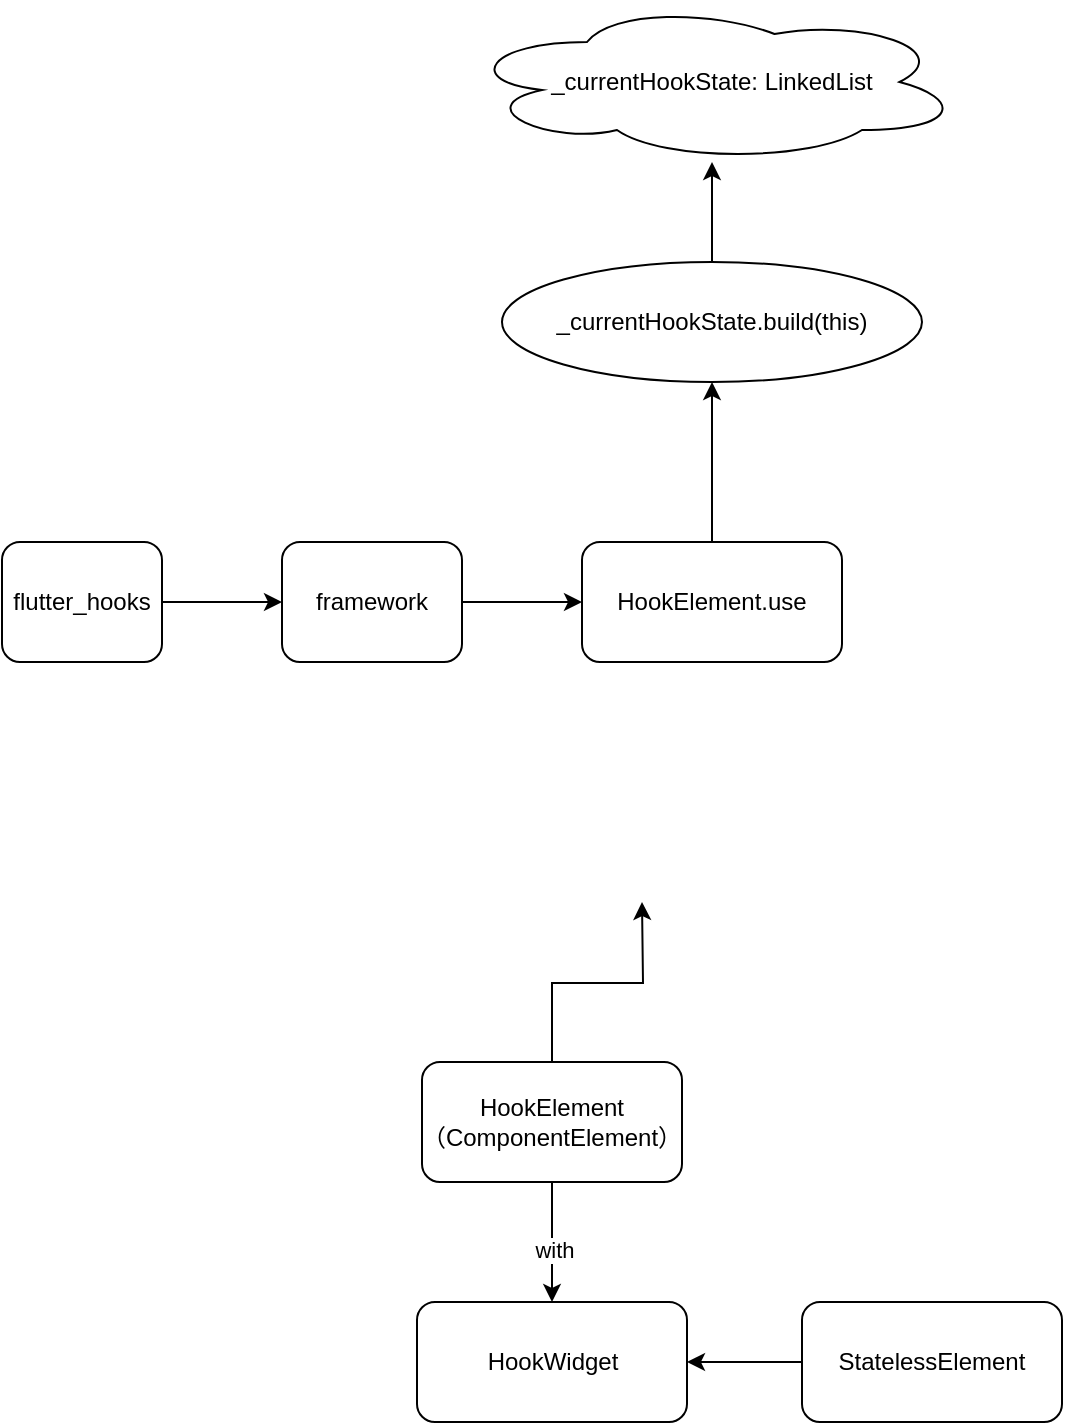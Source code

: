 <mxfile version="14.6.11" type="github">
  <diagram id="PyNVv3El9pIbQnTZSY3O" name="第 1 页">
    <mxGraphModel dx="558" dy="926" grid="1" gridSize="10" guides="1" tooltips="1" connect="1" arrows="1" fold="1" page="1" pageScale="1" pageWidth="2339" pageHeight="3300" math="0" shadow="0">
      <root>
        <mxCell id="0" />
        <mxCell id="1" parent="0" />
        <mxCell id="7RQGbrKIJPVQIsPcjZPS-3" value="" style="edgeStyle=orthogonalEdgeStyle;rounded=0;orthogonalLoop=1;jettySize=auto;html=1;" edge="1" parent="1" source="7RQGbrKIJPVQIsPcjZPS-1" target="7RQGbrKIJPVQIsPcjZPS-2">
          <mxGeometry relative="1" as="geometry" />
        </mxCell>
        <mxCell id="7RQGbrKIJPVQIsPcjZPS-1" value="flutter_hooks" style="rounded=1;whiteSpace=wrap;html=1;" vertex="1" parent="1">
          <mxGeometry x="190" y="1000" width="80" height="60" as="geometry" />
        </mxCell>
        <mxCell id="7RQGbrKIJPVQIsPcjZPS-5" value="" style="edgeStyle=orthogonalEdgeStyle;rounded=0;orthogonalLoop=1;jettySize=auto;html=1;" edge="1" parent="1" source="7RQGbrKIJPVQIsPcjZPS-2" target="7RQGbrKIJPVQIsPcjZPS-4">
          <mxGeometry relative="1" as="geometry" />
        </mxCell>
        <mxCell id="7RQGbrKIJPVQIsPcjZPS-2" value="framework" style="rounded=1;whiteSpace=wrap;html=1;" vertex="1" parent="1">
          <mxGeometry x="330" y="1000" width="90" height="60" as="geometry" />
        </mxCell>
        <mxCell id="7RQGbrKIJPVQIsPcjZPS-7" value="" style="edgeStyle=orthogonalEdgeStyle;rounded=0;orthogonalLoop=1;jettySize=auto;html=1;" edge="1" parent="1" source="7RQGbrKIJPVQIsPcjZPS-4" target="7RQGbrKIJPVQIsPcjZPS-6">
          <mxGeometry relative="1" as="geometry" />
        </mxCell>
        <mxCell id="7RQGbrKIJPVQIsPcjZPS-9" value="" style="edgeStyle=orthogonalEdgeStyle;rounded=0;orthogonalLoop=1;jettySize=auto;html=1;" edge="1" parent="1" source="7RQGbrKIJPVQIsPcjZPS-6" target="7RQGbrKIJPVQIsPcjZPS-8">
          <mxGeometry relative="1" as="geometry" />
        </mxCell>
        <mxCell id="7RQGbrKIJPVQIsPcjZPS-4" value="HookElement.use" style="rounded=1;whiteSpace=wrap;html=1;" vertex="1" parent="1">
          <mxGeometry x="480" y="1000" width="130" height="60" as="geometry" />
        </mxCell>
        <mxCell id="7RQGbrKIJPVQIsPcjZPS-6" value="_currentHookState.build(this)" style="ellipse;whiteSpace=wrap;html=1;rounded=1;" vertex="1" parent="1">
          <mxGeometry x="440" y="860" width="210" height="60" as="geometry" />
        </mxCell>
        <mxCell id="7RQGbrKIJPVQIsPcjZPS-8" value="_currentHookState: LinkedList" style="ellipse;shape=cloud;whiteSpace=wrap;html=1;rounded=1;" vertex="1" parent="1">
          <mxGeometry x="420" y="730" width="250" height="80" as="geometry" />
        </mxCell>
        <mxCell id="7RQGbrKIJPVQIsPcjZPS-12" value="" style="edgeStyle=orthogonalEdgeStyle;rounded=0;orthogonalLoop=1;jettySize=auto;html=1;" edge="1" parent="1" source="7RQGbrKIJPVQIsPcjZPS-10" target="7RQGbrKIJPVQIsPcjZPS-11">
          <mxGeometry relative="1" as="geometry" />
        </mxCell>
        <mxCell id="7RQGbrKIJPVQIsPcjZPS-17" value="with" style="edgeLabel;html=1;align=center;verticalAlign=middle;resizable=0;points=[];" vertex="1" connectable="0" parent="7RQGbrKIJPVQIsPcjZPS-12">
          <mxGeometry x="0.14" y="1" relative="1" as="geometry">
            <mxPoint as="offset" />
          </mxGeometry>
        </mxCell>
        <mxCell id="7RQGbrKIJPVQIsPcjZPS-18" style="edgeStyle=orthogonalEdgeStyle;rounded=0;orthogonalLoop=1;jettySize=auto;html=1;" edge="1" parent="1" source="7RQGbrKIJPVQIsPcjZPS-10">
          <mxGeometry relative="1" as="geometry">
            <mxPoint x="510" y="1180" as="targetPoint" />
          </mxGeometry>
        </mxCell>
        <mxCell id="7RQGbrKIJPVQIsPcjZPS-10" value="HookElement&lt;br&gt;（ComponentElement）" style="rounded=1;whiteSpace=wrap;html=1;" vertex="1" parent="1">
          <mxGeometry x="400" y="1260" width="130" height="60" as="geometry" />
        </mxCell>
        <mxCell id="7RQGbrKIJPVQIsPcjZPS-11" value="HookWidget" style="whiteSpace=wrap;html=1;rounded=1;" vertex="1" parent="1">
          <mxGeometry x="397.5" y="1380" width="135" height="60" as="geometry" />
        </mxCell>
        <mxCell id="7RQGbrKIJPVQIsPcjZPS-16" style="edgeStyle=orthogonalEdgeStyle;rounded=0;orthogonalLoop=1;jettySize=auto;html=1;" edge="1" parent="1" source="7RQGbrKIJPVQIsPcjZPS-15" target="7RQGbrKIJPVQIsPcjZPS-11">
          <mxGeometry relative="1" as="geometry" />
        </mxCell>
        <mxCell id="7RQGbrKIJPVQIsPcjZPS-15" value="StatelessElement" style="rounded=1;whiteSpace=wrap;html=1;" vertex="1" parent="1">
          <mxGeometry x="590" y="1380" width="130" height="60" as="geometry" />
        </mxCell>
      </root>
    </mxGraphModel>
  </diagram>
</mxfile>

